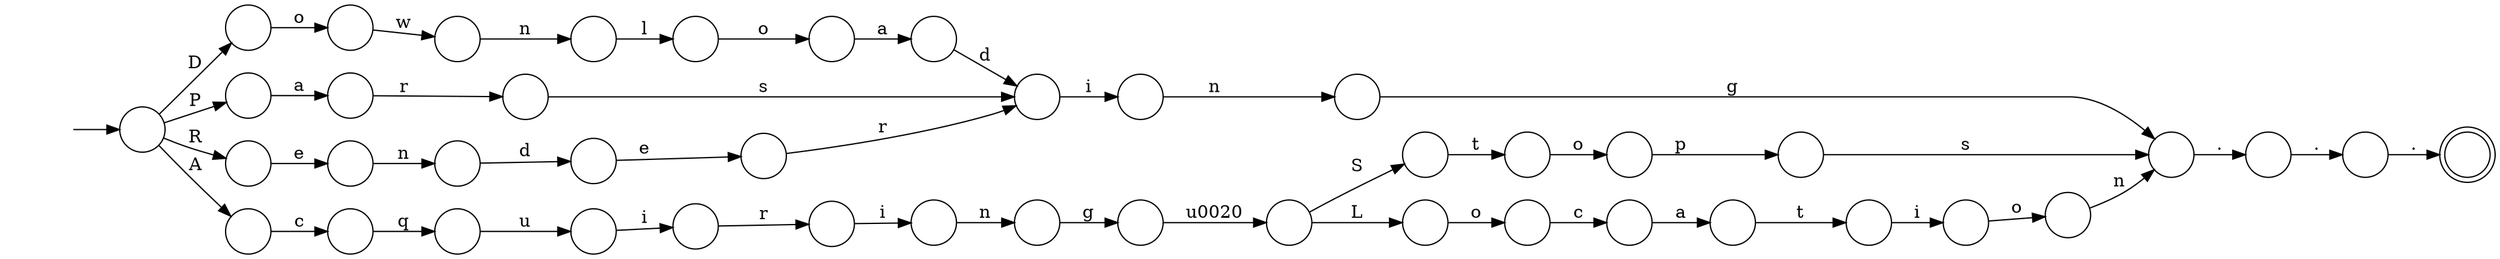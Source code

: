 digraph Automaton {
  rankdir = LR;
  0 [shape=circle,label=""];
  0 -> 2 [label="n"]
  1 [shape=circle,label=""];
  1 -> 41 [label="p"]
  2 [shape=circle,label=""];
  2 -> 6 [label="."]
  3 [shape=circle,label=""];
  3 -> 0 [label="o"]
  4 [shape=circle,label=""];
  4 -> 22 [label="o"]
  5 [shape=circle,label=""];
  5 -> 30 [label="n"]
  6 [shape=circle,label=""];
  6 -> 26 [label="."]
  7 [shape=circle,label=""];
  7 -> 17 [label="u"]
  8 [shape=circle,label=""];
  8 -> 1 [label="o"]
  9 [shape=circle,label=""];
  9 -> 35 [label="r"]
  10 [shape=circle,label=""];
  10 -> 35 [label="s"]
  11 [shape=circle,label=""];
  11 -> 15 [label="\u0020"]
  12 [shape=circle,label=""];
  12 -> 42 [label="n"]
  13 [shape=circle,label=""];
  13 -> 36 [label="o"]
  14 [shape=circle,label=""];
  14 -> 23 [label="a"]
  15 [shape=circle,label=""];
  15 -> 29 [label="S"]
  15 -> 38 [label="L"]
  16 [shape=circle,label=""];
  16 -> 19 [label="n"]
  17 [shape=circle,label=""];
  17 -> 43 [label="i"]
  18 [shape=circle,label=""];
  18 -> 33 [label="n"]
  19 [shape=circle,label=""];
  19 -> 11 [label="g"]
  20 [shape=circle,label=""];
  20 -> 16 [label="i"]
  21 [shape=doublecircle,label=""];
  22 [shape=circle,label=""];
  22 -> 32 [label="a"]
  23 [shape=circle,label=""];
  23 -> 10 [label="r"]
  24 [shape=circle,label=""];
  24 -> 3 [label="i"]
  25 [shape=circle,label=""];
  25 -> 7 [label="q"]
  26 [shape=circle,label=""];
  26 -> 21 [label="."]
  27 [shape=circle,label=""];
  27 -> 9 [label="e"]
  28 [shape=circle,label=""];
  28 -> 31 [label="c"]
  29 [shape=circle,label=""];
  29 -> 8 [label="t"]
  30 [shape=circle,label=""];
  30 -> 2 [label="g"]
  31 [shape=circle,label=""];
  31 -> 40 [label="a"]
  32 [shape=circle,label=""];
  32 -> 35 [label="d"]
  33 [shape=circle,label=""];
  33 -> 4 [label="l"]
  34 [shape=circle,label=""];
  34 -> 12 [label="e"]
  35 [shape=circle,label=""];
  35 -> 5 [label="i"]
  36 [shape=circle,label=""];
  36 -> 18 [label="w"]
  37 [shape=circle,label=""];
  initial [shape=plaintext,label=""];
  initial -> 37
  37 -> 34 [label="R"]
  37 -> 39 [label="A"]
  37 -> 13 [label="D"]
  37 -> 14 [label="P"]
  38 [shape=circle,label=""];
  38 -> 28 [label="o"]
  39 [shape=circle,label=""];
  39 -> 25 [label="c"]
  40 [shape=circle,label=""];
  40 -> 24 [label="t"]
  41 [shape=circle,label=""];
  41 -> 2 [label="s"]
  42 [shape=circle,label=""];
  42 -> 27 [label="d"]
  43 [shape=circle,label=""];
  43 -> 20 [label="r"]
}
